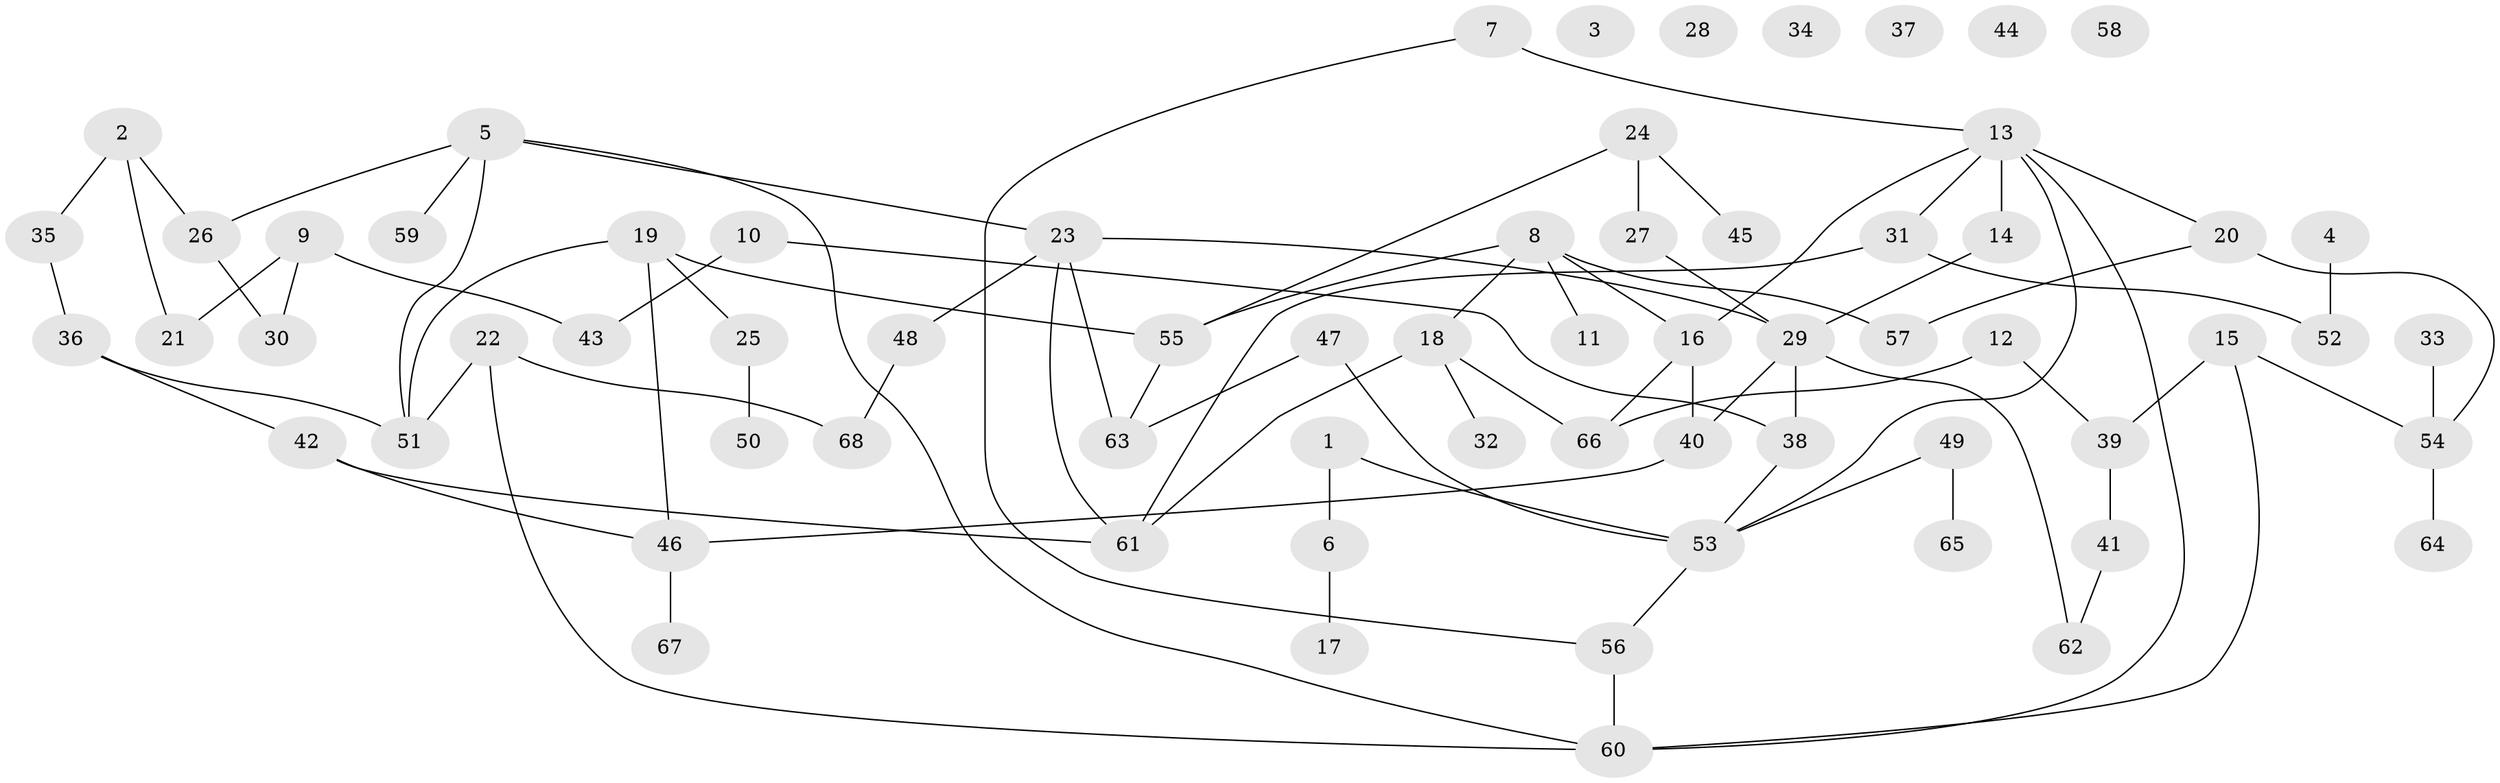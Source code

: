 // coarse degree distribution, {2: 0.2127659574468085, 4: 0.10638297872340426, 0: 0.1276595744680851, 1: 0.19148936170212766, 5: 0.10638297872340426, 3: 0.14893617021276595, 7: 0.06382978723404255, 6: 0.0425531914893617}
// Generated by graph-tools (version 1.1) at 2025/23/03/03/25 07:23:29]
// undirected, 68 vertices, 85 edges
graph export_dot {
graph [start="1"]
  node [color=gray90,style=filled];
  1;
  2;
  3;
  4;
  5;
  6;
  7;
  8;
  9;
  10;
  11;
  12;
  13;
  14;
  15;
  16;
  17;
  18;
  19;
  20;
  21;
  22;
  23;
  24;
  25;
  26;
  27;
  28;
  29;
  30;
  31;
  32;
  33;
  34;
  35;
  36;
  37;
  38;
  39;
  40;
  41;
  42;
  43;
  44;
  45;
  46;
  47;
  48;
  49;
  50;
  51;
  52;
  53;
  54;
  55;
  56;
  57;
  58;
  59;
  60;
  61;
  62;
  63;
  64;
  65;
  66;
  67;
  68;
  1 -- 6;
  1 -- 53;
  2 -- 21;
  2 -- 26;
  2 -- 35;
  4 -- 52;
  5 -- 23;
  5 -- 26;
  5 -- 51;
  5 -- 59;
  5 -- 60;
  6 -- 17;
  7 -- 13;
  7 -- 56;
  8 -- 11;
  8 -- 16;
  8 -- 18;
  8 -- 55;
  8 -- 57;
  9 -- 21;
  9 -- 30;
  9 -- 43;
  10 -- 38;
  10 -- 43;
  12 -- 39;
  12 -- 66;
  13 -- 14;
  13 -- 16;
  13 -- 20;
  13 -- 31;
  13 -- 53;
  13 -- 60;
  14 -- 29;
  15 -- 39;
  15 -- 54;
  15 -- 60;
  16 -- 40;
  16 -- 66;
  18 -- 32;
  18 -- 61;
  18 -- 66;
  19 -- 25;
  19 -- 46;
  19 -- 51;
  19 -- 55;
  20 -- 54;
  20 -- 57;
  22 -- 51;
  22 -- 60;
  22 -- 68;
  23 -- 29;
  23 -- 48;
  23 -- 61;
  23 -- 63;
  24 -- 27;
  24 -- 45;
  24 -- 55;
  25 -- 50;
  26 -- 30;
  27 -- 29;
  29 -- 38;
  29 -- 40;
  29 -- 62;
  31 -- 52;
  31 -- 61;
  33 -- 54;
  35 -- 36;
  36 -- 42;
  36 -- 51;
  38 -- 53;
  39 -- 41;
  40 -- 46;
  41 -- 62;
  42 -- 46;
  42 -- 61;
  46 -- 67;
  47 -- 53;
  47 -- 63;
  48 -- 68;
  49 -- 53;
  49 -- 65;
  53 -- 56;
  54 -- 64;
  55 -- 63;
  56 -- 60;
}
